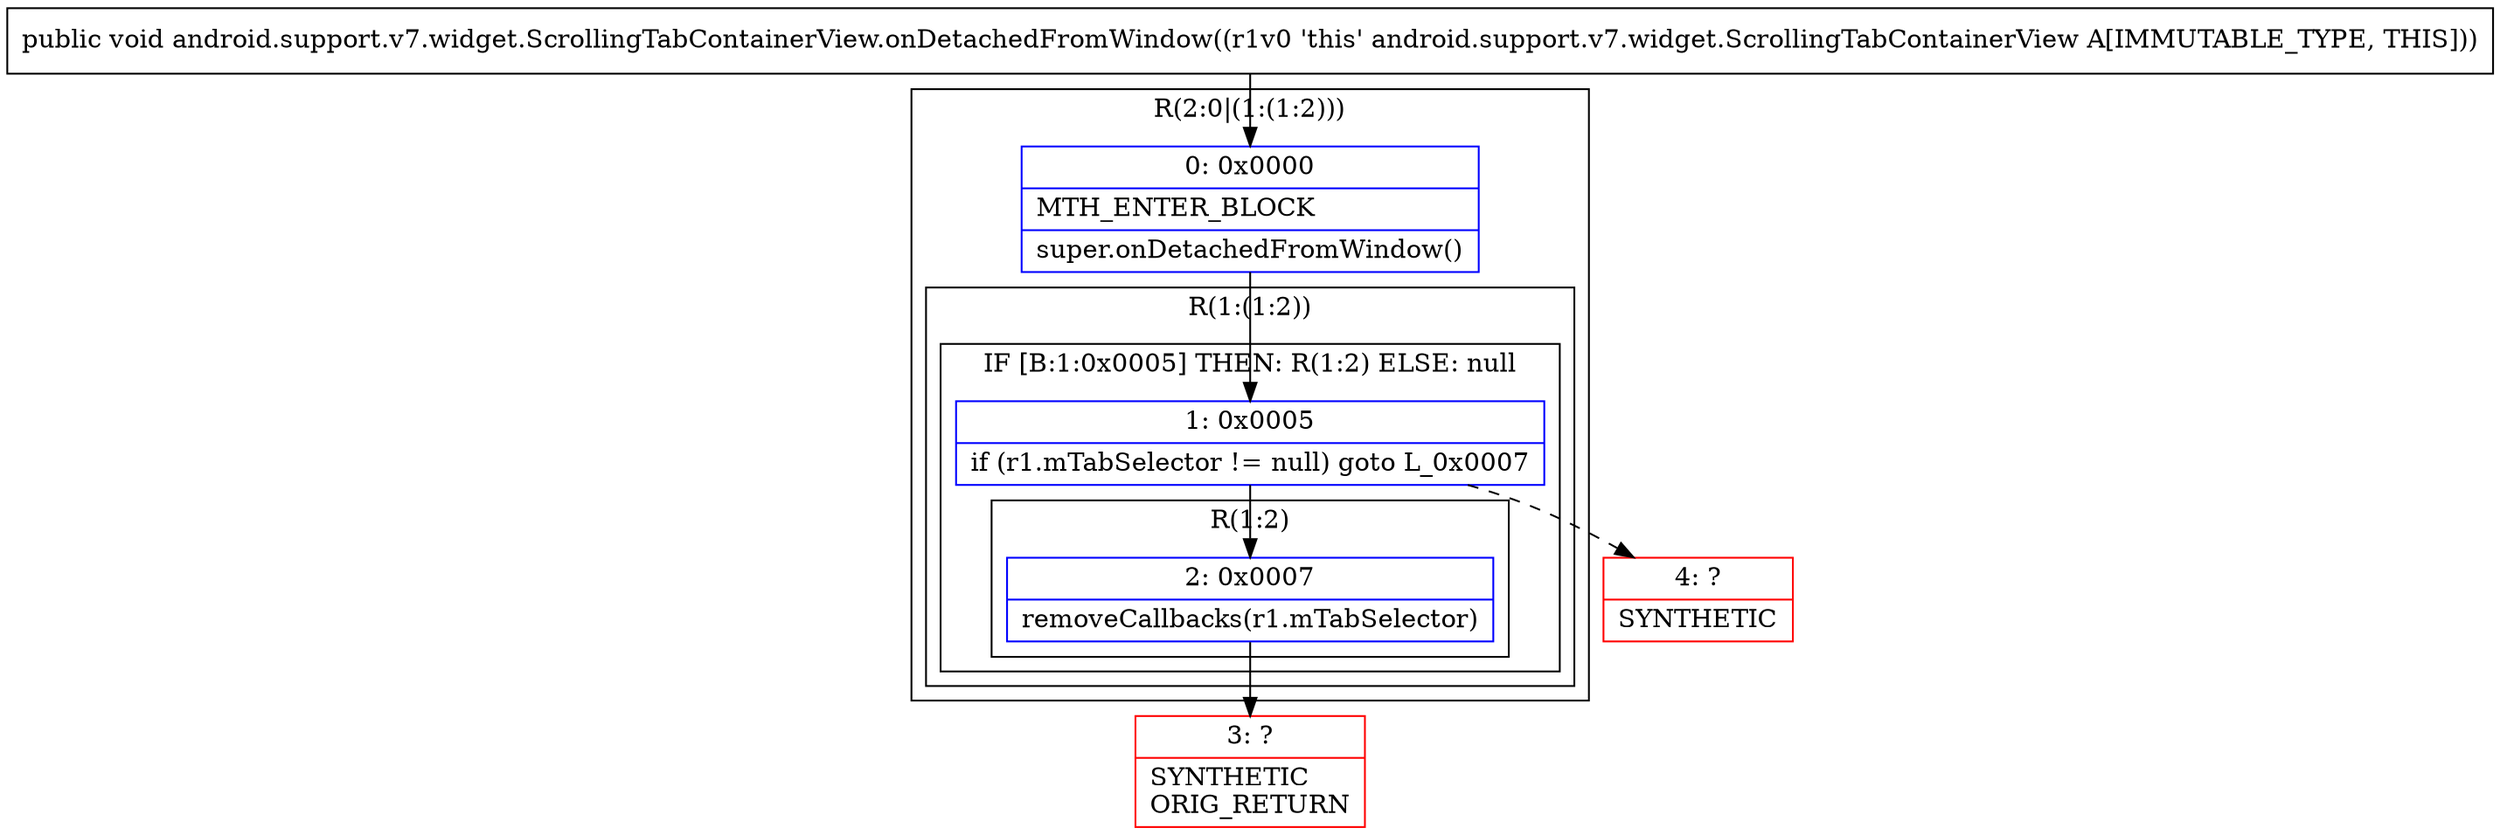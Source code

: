 digraph "CFG forandroid.support.v7.widget.ScrollingTabContainerView.onDetachedFromWindow()V" {
subgraph cluster_Region_2117608135 {
label = "R(2:0|(1:(1:2)))";
node [shape=record,color=blue];
Node_0 [shape=record,label="{0\:\ 0x0000|MTH_ENTER_BLOCK\l|super.onDetachedFromWindow()\l}"];
subgraph cluster_Region_1553131139 {
label = "R(1:(1:2))";
node [shape=record,color=blue];
subgraph cluster_IfRegion_399170668 {
label = "IF [B:1:0x0005] THEN: R(1:2) ELSE: null";
node [shape=record,color=blue];
Node_1 [shape=record,label="{1\:\ 0x0005|if (r1.mTabSelector != null) goto L_0x0007\l}"];
subgraph cluster_Region_148135250 {
label = "R(1:2)";
node [shape=record,color=blue];
Node_2 [shape=record,label="{2\:\ 0x0007|removeCallbacks(r1.mTabSelector)\l}"];
}
}
}
}
Node_3 [shape=record,color=red,label="{3\:\ ?|SYNTHETIC\lORIG_RETURN\l}"];
Node_4 [shape=record,color=red,label="{4\:\ ?|SYNTHETIC\l}"];
MethodNode[shape=record,label="{public void android.support.v7.widget.ScrollingTabContainerView.onDetachedFromWindow((r1v0 'this' android.support.v7.widget.ScrollingTabContainerView A[IMMUTABLE_TYPE, THIS])) }"];
MethodNode -> Node_0;
Node_0 -> Node_1;
Node_1 -> Node_2;
Node_1 -> Node_4[style=dashed];
Node_2 -> Node_3;
}

